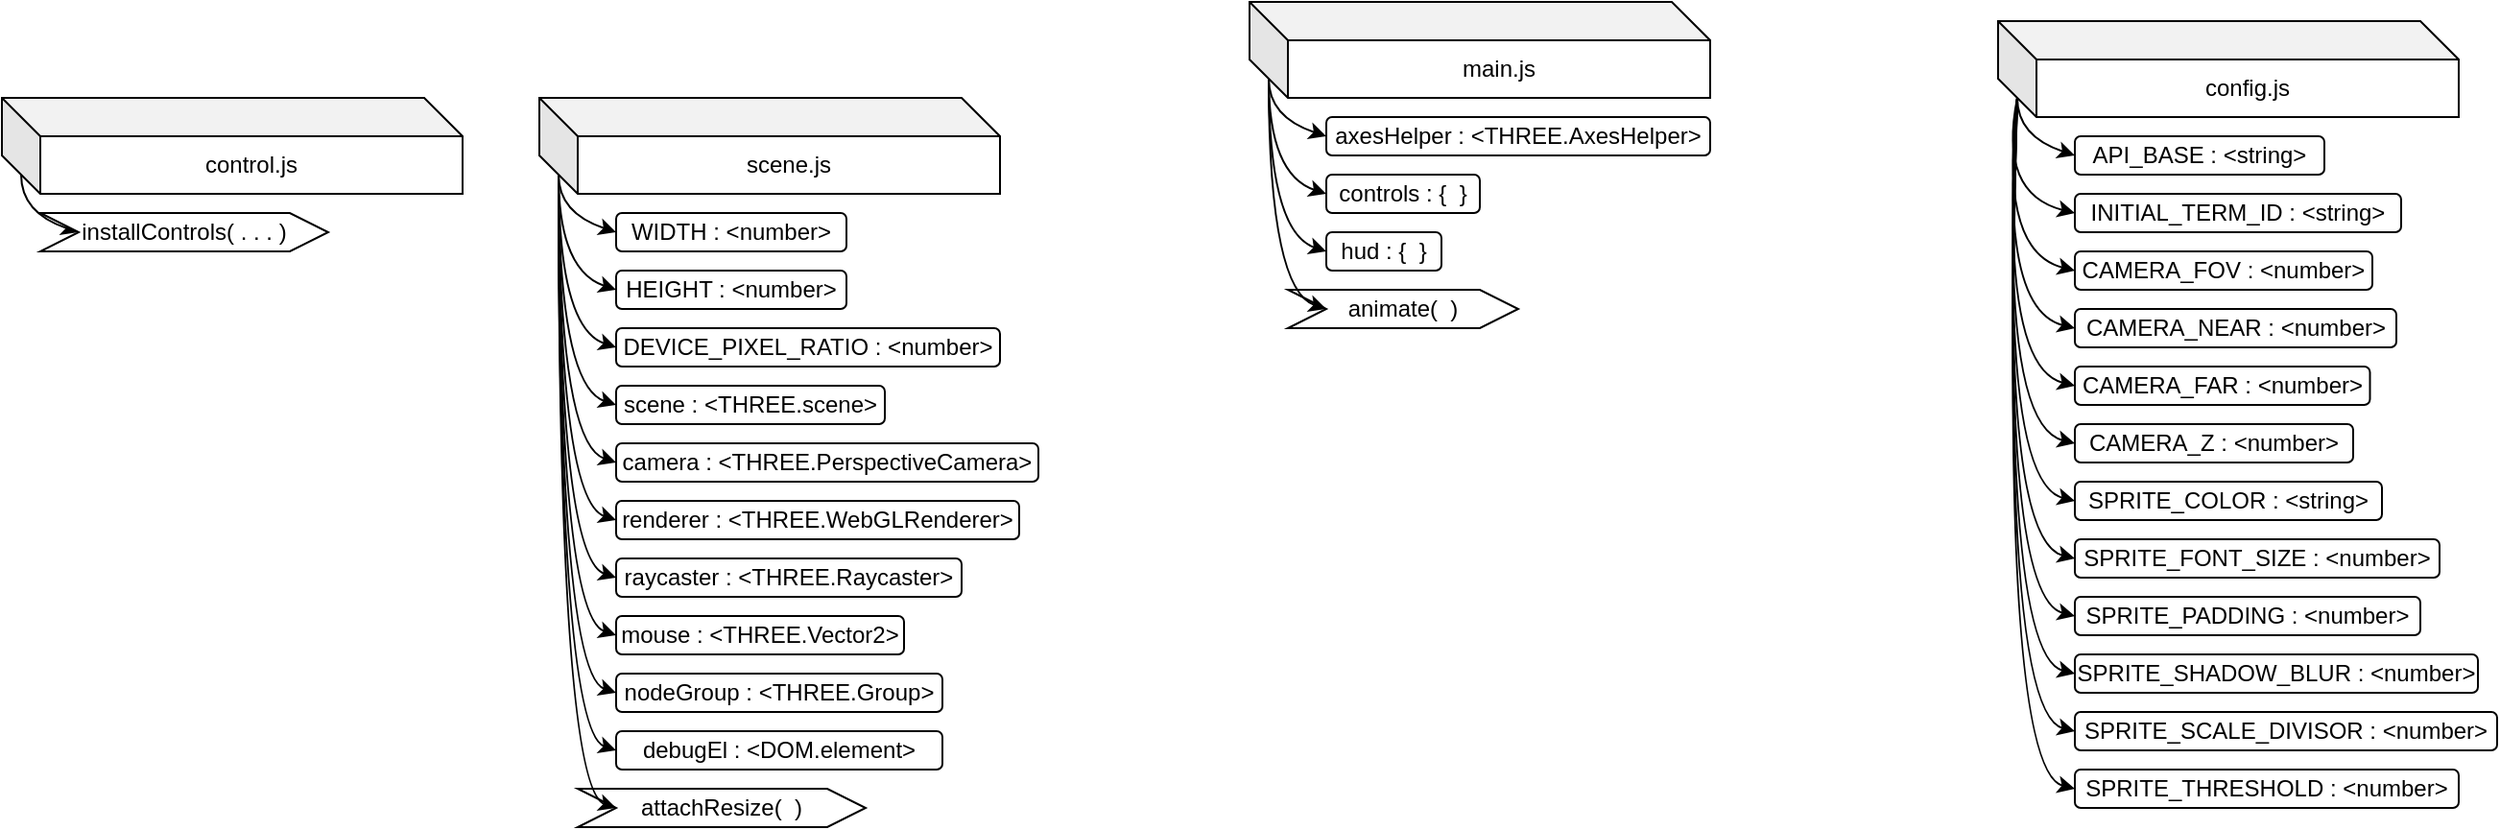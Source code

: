 <mxfile version="28.1.2">
  <diagram name="Page-1" id="AUTO-GEN">
    <mxGraphModel dx="1316" dy="730" grid="1" gridSize="10" guides="1" tooltips="1" connect="1" arrows="1" fold="1" page="1" pageScale="1" pageWidth="850" pageHeight="1100" math="0" shadow="0">
      <root>
        <mxCell id="0" />
        <mxCell id="1" parent="0" />
        <mxCell id="KwV3ZJstNrZ89S8ukQLU-10" value="config.js" style="shape=cube;whiteSpace=wrap;html=1;boundedLbl=1;backgroundOutline=1;darkOpacity=0.05;darkOpacity2=0.1;" vertex="1" parent="1">
          <mxGeometry x="360" y="160" width="240" height="50" as="geometry" />
        </mxCell>
        <mxCell id="KwV3ZJstNrZ89S8ukQLU-17" value="API_BASE : &amp;lt;string&amp;gt;" style="rounded=1;whiteSpace=wrap;html=1;" vertex="1" parent="1">
          <mxGeometry x="400" y="220" width="130" height="20" as="geometry" />
        </mxCell>
        <mxCell id="KwV3ZJstNrZ89S8ukQLU-18" value="INITIAL_TERM_ID : &amp;lt;string&amp;gt;" style="rounded=1;whiteSpace=wrap;html=1;" vertex="1" parent="1">
          <mxGeometry x="400" y="250" width="170" height="20" as="geometry" />
        </mxCell>
        <mxCell id="KwV3ZJstNrZ89S8ukQLU-20" value="CAMERA_FOV : &amp;lt;number&amp;gt;" style="rounded=1;whiteSpace=wrap;html=1;" vertex="1" parent="1">
          <mxGeometry x="400" y="280" width="155" height="20" as="geometry" />
        </mxCell>
        <mxCell id="KwV3ZJstNrZ89S8ukQLU-21" value="CAMERA_NEAR : &amp;lt;number&amp;gt;" style="rounded=1;whiteSpace=wrap;html=1;" vertex="1" parent="1">
          <mxGeometry x="400" y="310" width="167.5" height="20" as="geometry" />
        </mxCell>
        <mxCell id="KwV3ZJstNrZ89S8ukQLU-22" value="CAMERA_FAR : &amp;lt;number&amp;gt;" style="rounded=1;whiteSpace=wrap;html=1;" vertex="1" parent="1">
          <mxGeometry x="400" y="340" width="153.75" height="20" as="geometry" />
        </mxCell>
        <mxCell id="KwV3ZJstNrZ89S8ukQLU-23" value="CAMERA_Z : &amp;lt;number&amp;gt;" style="rounded=1;whiteSpace=wrap;html=1;" vertex="1" parent="1">
          <mxGeometry x="400" y="370" width="145" height="20" as="geometry" />
        </mxCell>
        <mxCell id="KwV3ZJstNrZ89S8ukQLU-25" value="SPRITE_COLOR : &amp;lt;string&amp;gt;" style="rounded=1;whiteSpace=wrap;html=1;" vertex="1" parent="1">
          <mxGeometry x="400" y="400" width="160" height="20" as="geometry" />
        </mxCell>
        <mxCell id="KwV3ZJstNrZ89S8ukQLU-26" value="SPRITE_FONT_SIZE : &amp;lt;number&amp;gt;" style="rounded=1;whiteSpace=wrap;html=1;" vertex="1" parent="1">
          <mxGeometry x="400" y="430" width="190" height="20" as="geometry" />
        </mxCell>
        <mxCell id="KwV3ZJstNrZ89S8ukQLU-27" value="SPRITE_PADDING : &amp;lt;number&amp;gt;" style="rounded=1;whiteSpace=wrap;html=1;" vertex="1" parent="1">
          <mxGeometry x="400" y="460" width="180" height="20" as="geometry" />
        </mxCell>
        <mxCell id="KwV3ZJstNrZ89S8ukQLU-28" value="SPRITE_SHADOW_BLUR : &amp;lt;number&amp;gt;" style="rounded=1;whiteSpace=wrap;html=1;" vertex="1" parent="1">
          <mxGeometry x="400" y="490" width="210" height="20" as="geometry" />
        </mxCell>
        <mxCell id="KwV3ZJstNrZ89S8ukQLU-29" value="SPRITE_SCALE_DIVISOR : &amp;lt;number&amp;gt;" style="rounded=1;whiteSpace=wrap;html=1;" vertex="1" parent="1">
          <mxGeometry x="400" y="520" width="220" height="20" as="geometry" />
        </mxCell>
        <mxCell id="KwV3ZJstNrZ89S8ukQLU-30" value="SPRITE_THRESHOLD : &amp;lt;number&amp;gt;" style="rounded=1;whiteSpace=wrap;html=1;" vertex="1" parent="1">
          <mxGeometry x="400" y="550" width="200" height="20" as="geometry" />
        </mxCell>
        <mxCell id="KwV3ZJstNrZ89S8ukQLU-34" value="" style="curved=1;endArrow=classic;html=1;rounded=0;exitX=0;exitY=0;exitDx=10;exitDy=40;exitPerimeter=0;entryX=0;entryY=0.5;entryDx=0;entryDy=0;" edge="1" parent="1" source="KwV3ZJstNrZ89S8ukQLU-10" target="KwV3ZJstNrZ89S8ukQLU-30">
          <mxGeometry width="50" height="50" relative="1" as="geometry">
            <mxPoint x="380" y="520" as="sourcePoint" />
            <mxPoint x="370" y="590" as="targetPoint" />
            <Array as="points">
              <mxPoint x="360" y="550" />
            </Array>
          </mxGeometry>
        </mxCell>
        <mxCell id="KwV3ZJstNrZ89S8ukQLU-36" value="" style="curved=1;endArrow=classic;html=1;rounded=0;exitX=0;exitY=0;exitDx=10;exitDy=40;exitPerimeter=0;entryX=0;entryY=0.5;entryDx=0;entryDy=0;" edge="1" parent="1" source="KwV3ZJstNrZ89S8ukQLU-10" target="KwV3ZJstNrZ89S8ukQLU-29">
          <mxGeometry width="50" height="50" relative="1" as="geometry">
            <mxPoint x="375" y="170" as="sourcePoint" />
            <mxPoint x="380" y="550" as="targetPoint" />
            <Array as="points">
              <mxPoint x="360" y="520" />
            </Array>
          </mxGeometry>
        </mxCell>
        <mxCell id="KwV3ZJstNrZ89S8ukQLU-37" value="" style="curved=1;endArrow=classic;html=1;rounded=0;exitX=0;exitY=0;exitDx=10;exitDy=40;exitPerimeter=0;entryX=0;entryY=0.5;entryDx=0;entryDy=0;" edge="1" parent="1" source="KwV3ZJstNrZ89S8ukQLU-10" target="KwV3ZJstNrZ89S8ukQLU-28">
          <mxGeometry width="50" height="50" relative="1" as="geometry">
            <mxPoint x="375" y="170" as="sourcePoint" />
            <mxPoint x="390" y="500" as="targetPoint" />
            <Array as="points">
              <mxPoint x="360" y="490" />
            </Array>
          </mxGeometry>
        </mxCell>
        <mxCell id="KwV3ZJstNrZ89S8ukQLU-38" value="" style="curved=1;endArrow=classic;html=1;rounded=0;exitX=0;exitY=0;exitDx=10;exitDy=40;exitPerimeter=0;entryX=0;entryY=0.5;entryDx=0;entryDy=0;" edge="1" parent="1" source="KwV3ZJstNrZ89S8ukQLU-10" target="KwV3ZJstNrZ89S8ukQLU-27">
          <mxGeometry width="50" height="50" relative="1" as="geometry">
            <mxPoint x="375" y="170" as="sourcePoint" />
            <mxPoint x="390" y="470" as="targetPoint" />
            <Array as="points">
              <mxPoint x="360" y="460" />
            </Array>
          </mxGeometry>
        </mxCell>
        <mxCell id="KwV3ZJstNrZ89S8ukQLU-39" value="" style="curved=1;endArrow=classic;html=1;rounded=0;exitX=0;exitY=0;exitDx=10;exitDy=40;exitPerimeter=0;entryX=0;entryY=0.5;entryDx=0;entryDy=0;" edge="1" parent="1" source="KwV3ZJstNrZ89S8ukQLU-10" target="KwV3ZJstNrZ89S8ukQLU-26">
          <mxGeometry width="50" height="50" relative="1" as="geometry">
            <mxPoint x="375" y="170" as="sourcePoint" />
            <mxPoint x="380" y="440" as="targetPoint" />
            <Array as="points">
              <mxPoint x="360" y="430" />
            </Array>
          </mxGeometry>
        </mxCell>
        <mxCell id="KwV3ZJstNrZ89S8ukQLU-40" value="" style="curved=1;endArrow=classic;html=1;rounded=0;exitX=0;exitY=0;exitDx=10;exitDy=40;exitPerimeter=0;entryX=0;entryY=0.5;entryDx=0;entryDy=0;" edge="1" parent="1" source="KwV3ZJstNrZ89S8ukQLU-10" target="KwV3ZJstNrZ89S8ukQLU-25">
          <mxGeometry width="50" height="50" relative="1" as="geometry">
            <mxPoint x="375" y="170" as="sourcePoint" />
            <mxPoint x="390" y="410" as="targetPoint" />
            <Array as="points">
              <mxPoint x="360" y="400" />
            </Array>
          </mxGeometry>
        </mxCell>
        <mxCell id="KwV3ZJstNrZ89S8ukQLU-41" value="" style="curved=1;endArrow=classic;html=1;rounded=0;exitX=0;exitY=0;exitDx=10;exitDy=40;exitPerimeter=0;entryX=0;entryY=0.5;entryDx=0;entryDy=0;" edge="1" parent="1" source="KwV3ZJstNrZ89S8ukQLU-10" target="KwV3ZJstNrZ89S8ukQLU-23">
          <mxGeometry width="50" height="50" relative="1" as="geometry">
            <mxPoint x="375" y="170" as="sourcePoint" />
            <mxPoint x="380" y="380" as="targetPoint" />
            <Array as="points">
              <mxPoint x="360" y="370" />
            </Array>
          </mxGeometry>
        </mxCell>
        <mxCell id="KwV3ZJstNrZ89S8ukQLU-43" value="" style="curved=1;endArrow=classic;html=1;rounded=0;exitX=0;exitY=0;exitDx=10;exitDy=40;exitPerimeter=0;entryX=0;entryY=0.5;entryDx=0;entryDy=0;" edge="1" parent="1" source="KwV3ZJstNrZ89S8ukQLU-10" target="KwV3ZJstNrZ89S8ukQLU-22">
          <mxGeometry width="50" height="50" relative="1" as="geometry">
            <mxPoint x="375" y="170" as="sourcePoint" />
            <mxPoint x="390" y="350" as="targetPoint" />
            <Array as="points">
              <mxPoint x="360" y="340" />
            </Array>
          </mxGeometry>
        </mxCell>
        <mxCell id="KwV3ZJstNrZ89S8ukQLU-44" value="" style="curved=1;endArrow=classic;html=1;rounded=0;exitX=0;exitY=0;exitDx=10;exitDy=40;exitPerimeter=0;entryX=0;entryY=0.5;entryDx=0;entryDy=0;" edge="1" parent="1" source="KwV3ZJstNrZ89S8ukQLU-10" target="KwV3ZJstNrZ89S8ukQLU-21">
          <mxGeometry width="50" height="50" relative="1" as="geometry">
            <mxPoint x="375" y="170" as="sourcePoint" />
            <mxPoint x="390" y="320" as="targetPoint" />
            <Array as="points">
              <mxPoint x="360" y="310" />
            </Array>
          </mxGeometry>
        </mxCell>
        <mxCell id="KwV3ZJstNrZ89S8ukQLU-45" value="" style="curved=1;endArrow=classic;html=1;rounded=0;exitX=0;exitY=0;exitDx=10;exitDy=40;exitPerimeter=0;entryX=0;entryY=0.5;entryDx=0;entryDy=0;" edge="1" parent="1" source="KwV3ZJstNrZ89S8ukQLU-10" target="KwV3ZJstNrZ89S8ukQLU-20">
          <mxGeometry width="50" height="50" relative="1" as="geometry">
            <mxPoint x="375" y="170" as="sourcePoint" />
            <mxPoint x="390" y="290" as="targetPoint" />
            <Array as="points">
              <mxPoint x="360" y="280" />
            </Array>
          </mxGeometry>
        </mxCell>
        <mxCell id="KwV3ZJstNrZ89S8ukQLU-46" value="" style="curved=1;endArrow=classic;html=1;rounded=0;exitX=0;exitY=0;exitDx=10;exitDy=40;exitPerimeter=0;entryX=0;entryY=0.5;entryDx=0;entryDy=0;" edge="1" parent="1" source="KwV3ZJstNrZ89S8ukQLU-10" target="KwV3ZJstNrZ89S8ukQLU-18">
          <mxGeometry width="50" height="50" relative="1" as="geometry">
            <mxPoint x="375" y="170" as="sourcePoint" />
            <mxPoint x="390" y="260" as="targetPoint" />
            <Array as="points">
              <mxPoint x="360" y="250" />
            </Array>
          </mxGeometry>
        </mxCell>
        <mxCell id="KwV3ZJstNrZ89S8ukQLU-47" value="" style="curved=1;endArrow=classic;html=1;rounded=0;exitX=0;exitY=0;exitDx=10;exitDy=40;exitPerimeter=0;entryX=0;entryY=0.5;entryDx=0;entryDy=0;" edge="1" parent="1" source="KwV3ZJstNrZ89S8ukQLU-10" target="KwV3ZJstNrZ89S8ukQLU-17">
          <mxGeometry width="50" height="50" relative="1" as="geometry">
            <mxPoint x="385" y="170" as="sourcePoint" />
            <mxPoint x="390" y="230" as="targetPoint" />
            <Array as="points">
              <mxPoint x="370" y="220" />
            </Array>
          </mxGeometry>
        </mxCell>
        <mxCell id="KwV3ZJstNrZ89S8ukQLU-52" value="axesHelper : &amp;lt;THREE.AxesHelper&amp;gt;" style="rounded=1;whiteSpace=wrap;html=1;" vertex="1" parent="1">
          <mxGeometry x="10" y="210" width="200" height="20" as="geometry" />
        </mxCell>
        <mxCell id="KwV3ZJstNrZ89S8ukQLU-53" value="main.js" style="shape=cube;whiteSpace=wrap;html=1;boundedLbl=1;backgroundOutline=1;darkOpacity=0.05;darkOpacity2=0.1;" vertex="1" parent="1">
          <mxGeometry x="-30" y="150" width="240" height="50" as="geometry" />
        </mxCell>
        <mxCell id="KwV3ZJstNrZ89S8ukQLU-54" value="" style="curved=1;endArrow=classic;html=1;rounded=0;exitX=0;exitY=0;exitDx=10;exitDy=40;exitPerimeter=0;entryX=0;entryY=0.5;entryDx=0;entryDy=0;" edge="1" parent="1" source="KwV3ZJstNrZ89S8ukQLU-53" target="KwV3ZJstNrZ89S8ukQLU-52">
          <mxGeometry width="50" height="50" relative="1" as="geometry">
            <mxPoint x="-20" y="200" as="sourcePoint" />
            <mxPoint y="220" as="targetPoint" />
            <Array as="points">
              <mxPoint x="-20" y="210" />
            </Array>
          </mxGeometry>
        </mxCell>
        <mxCell id="KwV3ZJstNrZ89S8ukQLU-58" value="controls : {&amp;nbsp; }" style="rounded=1;whiteSpace=wrap;html=1;" vertex="1" parent="1">
          <mxGeometry x="10" y="240" width="80" height="20" as="geometry" />
        </mxCell>
        <mxCell id="KwV3ZJstNrZ89S8ukQLU-59" value="hud : {&amp;nbsp; }" style="rounded=1;whiteSpace=wrap;html=1;" vertex="1" parent="1">
          <mxGeometry x="10" y="270" width="60" height="20" as="geometry" />
        </mxCell>
        <mxCell id="KwV3ZJstNrZ89S8ukQLU-60" value="animate(&amp;nbsp; )" style="shape=step;perimeter=stepPerimeter;whiteSpace=wrap;html=1;fixedSize=1;" vertex="1" parent="1">
          <mxGeometry x="-10" y="300" width="120" height="20" as="geometry" />
        </mxCell>
        <mxCell id="KwV3ZJstNrZ89S8ukQLU-61" value="scene.js" style="shape=cube;whiteSpace=wrap;html=1;boundedLbl=1;backgroundOutline=1;darkOpacity=0.05;darkOpacity2=0.1;" vertex="1" parent="1">
          <mxGeometry x="-400" y="200" width="240" height="50" as="geometry" />
        </mxCell>
        <mxCell id="KwV3ZJstNrZ89S8ukQLU-62" value="" style="curved=1;endArrow=classic;html=1;rounded=0;entryX=0;entryY=0.5;entryDx=0;entryDy=0;exitX=0;exitY=0;exitDx=10;exitDy=40;exitPerimeter=0;" edge="1" parent="1" source="KwV3ZJstNrZ89S8ukQLU-61" target="KwV3ZJstNrZ89S8ukQLU-63">
          <mxGeometry width="50" height="50" relative="1" as="geometry">
            <mxPoint x="-390" y="240" as="sourcePoint" />
            <mxPoint x="-360" y="270" as="targetPoint" />
            <Array as="points">
              <mxPoint x="-390" y="260" />
            </Array>
          </mxGeometry>
        </mxCell>
        <mxCell id="KwV3ZJstNrZ89S8ukQLU-63" value="WIDTH : &amp;lt;number&amp;gt;" style="rounded=1;whiteSpace=wrap;html=1;" vertex="1" parent="1">
          <mxGeometry x="-360" y="260" width="120" height="20" as="geometry" />
        </mxCell>
        <mxCell id="KwV3ZJstNrZ89S8ukQLU-64" value="HEIGHT : &amp;lt;number&amp;gt;" style="rounded=1;whiteSpace=wrap;html=1;" vertex="1" parent="1">
          <mxGeometry x="-360" y="290" width="120" height="20" as="geometry" />
        </mxCell>
        <mxCell id="KwV3ZJstNrZ89S8ukQLU-65" value="DEVICE_PIXEL_RATIO : &amp;lt;number&amp;gt;" style="rounded=1;whiteSpace=wrap;html=1;" vertex="1" parent="1">
          <mxGeometry x="-360" y="320" width="200" height="20" as="geometry" />
        </mxCell>
        <mxCell id="KwV3ZJstNrZ89S8ukQLU-66" value="scene : &amp;lt;THREE.scene&amp;gt;" style="rounded=1;whiteSpace=wrap;html=1;" vertex="1" parent="1">
          <mxGeometry x="-360" y="350" width="140" height="20" as="geometry" />
        </mxCell>
        <mxCell id="KwV3ZJstNrZ89S8ukQLU-67" value="camera : &amp;lt;THREE.PerspectiveCamera&amp;gt;" style="rounded=1;whiteSpace=wrap;html=1;" vertex="1" parent="1">
          <mxGeometry x="-360" y="380" width="220" height="20" as="geometry" />
        </mxCell>
        <mxCell id="KwV3ZJstNrZ89S8ukQLU-68" value="renderer : &amp;lt;THREE.WebGLRenderer&amp;gt;" style="rounded=1;whiteSpace=wrap;html=1;" vertex="1" parent="1">
          <mxGeometry x="-360" y="410" width="210" height="20" as="geometry" />
        </mxCell>
        <mxCell id="KwV3ZJstNrZ89S8ukQLU-69" value="raycaster : &amp;lt;THREE.Raycaster&amp;gt;" style="rounded=1;whiteSpace=wrap;html=1;" vertex="1" parent="1">
          <mxGeometry x="-360" y="440" width="180" height="20" as="geometry" />
        </mxCell>
        <mxCell id="KwV3ZJstNrZ89S8ukQLU-70" value="mouse : &amp;lt;THREE.Vector2&amp;gt;" style="rounded=1;whiteSpace=wrap;html=1;" vertex="1" parent="1">
          <mxGeometry x="-360" y="470" width="150" height="20" as="geometry" />
        </mxCell>
        <mxCell id="KwV3ZJstNrZ89S8ukQLU-71" value="nodeGroup : &amp;lt;THREE.Group&amp;gt;" style="rounded=1;whiteSpace=wrap;html=1;" vertex="1" parent="1">
          <mxGeometry x="-360" y="500" width="170" height="20" as="geometry" />
        </mxCell>
        <mxCell id="KwV3ZJstNrZ89S8ukQLU-72" value="debugEl : &amp;lt;DOM.element&amp;gt;" style="rounded=1;whiteSpace=wrap;html=1;" vertex="1" parent="1">
          <mxGeometry x="-360" y="530" width="170" height="20" as="geometry" />
        </mxCell>
        <mxCell id="KwV3ZJstNrZ89S8ukQLU-73" value="attachResize(&amp;nbsp; )" style="shape=step;perimeter=stepPerimeter;whiteSpace=wrap;html=1;fixedSize=1;" vertex="1" parent="1">
          <mxGeometry x="-380" y="560" width="150" height="20" as="geometry" />
        </mxCell>
        <mxCell id="KwV3ZJstNrZ89S8ukQLU-74" value="" style="curved=1;endArrow=classic;html=1;rounded=0;exitX=0;exitY=0;exitDx=10;exitDy=40;exitPerimeter=0;entryX=0;entryY=0.5;entryDx=0;entryDy=0;" edge="1" parent="1" source="KwV3ZJstNrZ89S8ukQLU-61" target="KwV3ZJstNrZ89S8ukQLU-64">
          <mxGeometry width="50" height="50" relative="1" as="geometry">
            <mxPoint x="-390" y="270" as="sourcePoint" />
            <mxPoint x="-370" y="300" as="targetPoint" />
            <Array as="points">
              <mxPoint x="-390" y="290" />
            </Array>
          </mxGeometry>
        </mxCell>
        <mxCell id="KwV3ZJstNrZ89S8ukQLU-75" value="" style="curved=1;endArrow=classic;html=1;rounded=0;exitX=0;exitY=0;exitDx=10;exitDy=40;exitPerimeter=0;entryX=0;entryY=0.5;entryDx=0;entryDy=0;" edge="1" parent="1" source="KwV3ZJstNrZ89S8ukQLU-61" target="KwV3ZJstNrZ89S8ukQLU-65">
          <mxGeometry width="50" height="50" relative="1" as="geometry">
            <mxPoint x="-390" y="270" as="sourcePoint" />
            <mxPoint x="-370" y="330" as="targetPoint" />
            <Array as="points">
              <mxPoint x="-390" y="320" />
            </Array>
          </mxGeometry>
        </mxCell>
        <mxCell id="KwV3ZJstNrZ89S8ukQLU-76" value="" style="curved=1;endArrow=classic;html=1;rounded=0;exitX=0;exitY=0;exitDx=10;exitDy=40;exitPerimeter=0;entryX=0;entryY=0.5;entryDx=0;entryDy=0;" edge="1" parent="1" source="KwV3ZJstNrZ89S8ukQLU-61" target="KwV3ZJstNrZ89S8ukQLU-66">
          <mxGeometry width="50" height="50" relative="1" as="geometry">
            <mxPoint x="-390" y="270" as="sourcePoint" />
            <mxPoint x="-370" y="360" as="targetPoint" />
            <Array as="points">
              <mxPoint x="-390" y="350" />
            </Array>
          </mxGeometry>
        </mxCell>
        <mxCell id="KwV3ZJstNrZ89S8ukQLU-78" value="" style="curved=1;endArrow=classic;html=1;rounded=0;exitX=0;exitY=0;exitDx=10;exitDy=40;exitPerimeter=0;entryX=0;entryY=0.5;entryDx=0;entryDy=0;" edge="1" parent="1" source="KwV3ZJstNrZ89S8ukQLU-61" target="KwV3ZJstNrZ89S8ukQLU-67">
          <mxGeometry width="50" height="50" relative="1" as="geometry">
            <mxPoint x="-390" y="270" as="sourcePoint" />
            <mxPoint x="-370" y="390" as="targetPoint" />
            <Array as="points">
              <mxPoint x="-390" y="380" />
            </Array>
          </mxGeometry>
        </mxCell>
        <mxCell id="KwV3ZJstNrZ89S8ukQLU-79" value="" style="curved=1;endArrow=classic;html=1;rounded=0;exitX=0;exitY=0;exitDx=10;exitDy=40;exitPerimeter=0;entryX=0;entryY=0.5;entryDx=0;entryDy=0;" edge="1" parent="1" source="KwV3ZJstNrZ89S8ukQLU-61" target="KwV3ZJstNrZ89S8ukQLU-68">
          <mxGeometry width="50" height="50" relative="1" as="geometry">
            <mxPoint x="-390" y="300" as="sourcePoint" />
            <mxPoint x="-370" y="420" as="targetPoint" />
            <Array as="points">
              <mxPoint x="-390" y="410" />
            </Array>
          </mxGeometry>
        </mxCell>
        <mxCell id="KwV3ZJstNrZ89S8ukQLU-80" value="" style="curved=1;endArrow=classic;html=1;rounded=0;exitX=0;exitY=0;exitDx=10;exitDy=40;exitPerimeter=0;entryX=0;entryY=0.5;entryDx=0;entryDy=0;" edge="1" parent="1" source="KwV3ZJstNrZ89S8ukQLU-61" target="KwV3ZJstNrZ89S8ukQLU-69">
          <mxGeometry width="50" height="50" relative="1" as="geometry">
            <mxPoint x="-390" y="330" as="sourcePoint" />
            <mxPoint x="-370" y="450" as="targetPoint" />
            <Array as="points">
              <mxPoint x="-390" y="440" />
            </Array>
          </mxGeometry>
        </mxCell>
        <mxCell id="KwV3ZJstNrZ89S8ukQLU-81" value="" style="curved=1;endArrow=classic;html=1;rounded=0;exitX=0;exitY=0;exitDx=10;exitDy=40;exitPerimeter=0;entryX=0;entryY=0.5;entryDx=0;entryDy=0;" edge="1" parent="1" source="KwV3ZJstNrZ89S8ukQLU-61" target="KwV3ZJstNrZ89S8ukQLU-70">
          <mxGeometry width="50" height="50" relative="1" as="geometry">
            <mxPoint x="-390" y="360" as="sourcePoint" />
            <mxPoint x="-370" y="480" as="targetPoint" />
            <Array as="points">
              <mxPoint x="-390" y="470" />
            </Array>
          </mxGeometry>
        </mxCell>
        <mxCell id="KwV3ZJstNrZ89S8ukQLU-82" value="" style="curved=1;endArrow=classic;html=1;rounded=0;exitX=0;exitY=0;exitDx=10;exitDy=40;exitPerimeter=0;entryX=0;entryY=0.5;entryDx=0;entryDy=0;" edge="1" parent="1" source="KwV3ZJstNrZ89S8ukQLU-61" target="KwV3ZJstNrZ89S8ukQLU-71">
          <mxGeometry width="50" height="50" relative="1" as="geometry">
            <mxPoint x="-390" y="390" as="sourcePoint" />
            <mxPoint x="-370" y="510" as="targetPoint" />
            <Array as="points">
              <mxPoint x="-390" y="500" />
            </Array>
          </mxGeometry>
        </mxCell>
        <mxCell id="KwV3ZJstNrZ89S8ukQLU-83" value="" style="curved=1;endArrow=classic;html=1;rounded=0;exitX=0;exitY=0;exitDx=10;exitDy=40;exitPerimeter=0;entryX=0;entryY=0.5;entryDx=0;entryDy=0;" edge="1" parent="1" source="KwV3ZJstNrZ89S8ukQLU-61" target="KwV3ZJstNrZ89S8ukQLU-72">
          <mxGeometry width="50" height="50" relative="1" as="geometry">
            <mxPoint x="-390" y="420" as="sourcePoint" />
            <mxPoint x="-370" y="540" as="targetPoint" />
            <Array as="points">
              <mxPoint x="-390" y="530" />
            </Array>
          </mxGeometry>
        </mxCell>
        <mxCell id="KwV3ZJstNrZ89S8ukQLU-84" value="" style="curved=1;endArrow=classic;html=1;rounded=0;exitX=0;exitY=0;exitDx=10;exitDy=40;exitPerimeter=0;entryX=0;entryY=0.5;entryDx=0;entryDy=0;" edge="1" parent="1" source="KwV3ZJstNrZ89S8ukQLU-61" target="KwV3ZJstNrZ89S8ukQLU-73">
          <mxGeometry width="50" height="50" relative="1" as="geometry">
            <mxPoint x="-390" y="450" as="sourcePoint" />
            <mxPoint x="-360" y="570" as="targetPoint" />
            <Array as="points">
              <mxPoint x="-390" y="560" />
            </Array>
          </mxGeometry>
        </mxCell>
        <mxCell id="KwV3ZJstNrZ89S8ukQLU-85" value="" style="curved=1;endArrow=classic;html=1;rounded=0;exitX=0;exitY=0;exitDx=10;exitDy=40;exitPerimeter=0;entryX=0;entryY=0.5;entryDx=0;entryDy=0;" edge="1" parent="1" source="KwV3ZJstNrZ89S8ukQLU-53" target="KwV3ZJstNrZ89S8ukQLU-58">
          <mxGeometry width="50" height="50" relative="1" as="geometry">
            <mxPoint x="-20" y="220" as="sourcePoint" />
            <mxPoint x="-10" y="250" as="targetPoint" />
            <Array as="points">
              <mxPoint x="-20" y="240" />
            </Array>
          </mxGeometry>
        </mxCell>
        <mxCell id="KwV3ZJstNrZ89S8ukQLU-86" value="" style="curved=1;endArrow=classic;html=1;rounded=0;exitX=0;exitY=0;exitDx=10;exitDy=40;exitPerimeter=0;entryX=0;entryY=0.5;entryDx=0;entryDy=0;" edge="1" parent="1" source="KwV3ZJstNrZ89S8ukQLU-53" target="KwV3ZJstNrZ89S8ukQLU-59">
          <mxGeometry width="50" height="50" relative="1" as="geometry">
            <mxPoint x="-20" y="220" as="sourcePoint" />
            <mxPoint y="280" as="targetPoint" />
            <Array as="points">
              <mxPoint x="-20" y="270" />
            </Array>
          </mxGeometry>
        </mxCell>
        <mxCell id="KwV3ZJstNrZ89S8ukQLU-87" value="" style="curved=1;endArrow=classic;html=1;rounded=0;exitX=0;exitY=0;exitDx=10;exitDy=40;exitPerimeter=0;entryX=0;entryY=0.5;entryDx=0;entryDy=0;" edge="1" parent="1" source="KwV3ZJstNrZ89S8ukQLU-53" target="KwV3ZJstNrZ89S8ukQLU-60">
          <mxGeometry width="50" height="50" relative="1" as="geometry">
            <mxPoint x="-20" y="250" as="sourcePoint" />
            <mxPoint y="310" as="targetPoint" />
            <Array as="points">
              <mxPoint x="-20" y="300" />
            </Array>
          </mxGeometry>
        </mxCell>
        <mxCell id="KwV3ZJstNrZ89S8ukQLU-88" value="control.js" style="shape=cube;whiteSpace=wrap;html=1;boundedLbl=1;backgroundOutline=1;darkOpacity=0.05;darkOpacity2=0.1;" vertex="1" parent="1">
          <mxGeometry x="-680" y="200" width="240" height="50" as="geometry" />
        </mxCell>
        <mxCell id="KwV3ZJstNrZ89S8ukQLU-89" value="" style="curved=1;endArrow=classic;html=1;rounded=0;exitX=0;exitY=0;exitDx=10;exitDy=40;exitPerimeter=0;entryX=0;entryY=0.5;entryDx=0;entryDy=0;" edge="1" parent="1" target="KwV3ZJstNrZ89S8ukQLU-91" source="KwV3ZJstNrZ89S8ukQLU-88">
          <mxGeometry width="50" height="50" relative="1" as="geometry">
            <mxPoint x="-690" y="250" as="sourcePoint" />
            <mxPoint x="-640" y="270" as="targetPoint" />
            <Array as="points">
              <mxPoint x="-670" y="260" />
            </Array>
          </mxGeometry>
        </mxCell>
        <mxCell id="KwV3ZJstNrZ89S8ukQLU-91" value="installControls( . . . )" style="shape=step;perimeter=stepPerimeter;whiteSpace=wrap;html=1;fixedSize=1;" vertex="1" parent="1">
          <mxGeometry x="-660" y="260" width="150" height="20" as="geometry" />
        </mxCell>
      </root>
    </mxGraphModel>
  </diagram>
</mxfile>
